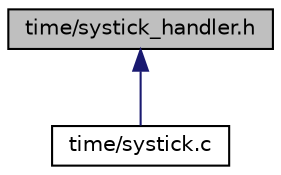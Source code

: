 digraph "time/systick_handler.h"
{
 // INTERACTIVE_SVG=YES
 // LATEX_PDF_SIZE
  bgcolor="transparent";
  edge [fontname="Helvetica",fontsize="10",labelfontname="Helvetica",labelfontsize="10"];
  node [fontname="Helvetica",fontsize="10",shape=record];
  Node1 [label="time/systick_handler.h",height=0.2,width=0.4,color="black", fillcolor="grey75", style="filled", fontcolor="black",tooltip="Interrupt handler for the system tick for static inclusion in the application."];
  Node1 -> Node2 [dir="back",color="midnightblue",fontsize="10",style="solid",fontname="Helvetica"];
  Node2 [label="time/systick.c",height=0.2,width=0.4,color="black",URL="$systick_8c_source.html",tooltip=" "];
}
